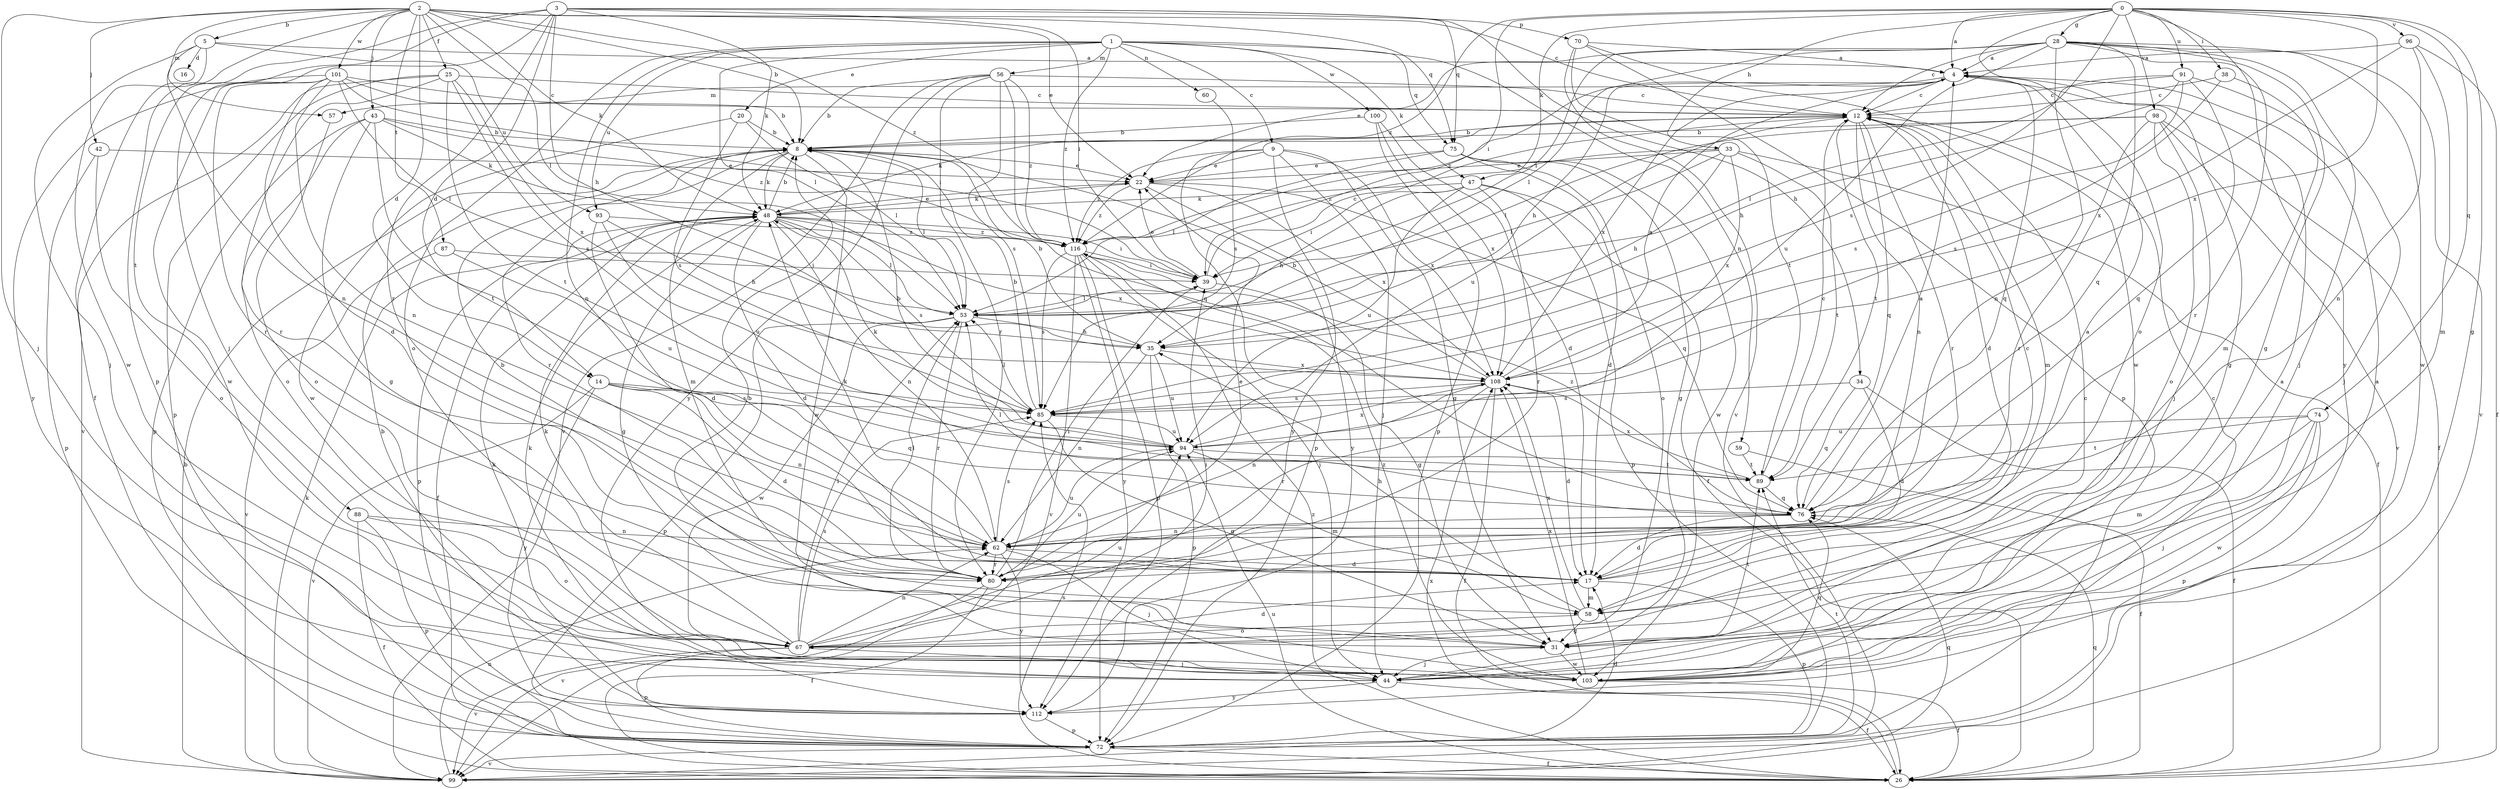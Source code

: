 strict digraph  {
0;
1;
2;
3;
4;
5;
8;
9;
12;
14;
16;
17;
20;
22;
25;
26;
28;
31;
33;
34;
35;
38;
39;
42;
43;
44;
47;
48;
53;
56;
57;
58;
59;
60;
62;
67;
70;
72;
74;
75;
76;
80;
85;
87;
88;
89;
91;
93;
94;
96;
98;
99;
100;
101;
103;
108;
112;
116;
0 -> 4  [label=a];
0 -> 28  [label=g];
0 -> 31  [label=g];
0 -> 33  [label=h];
0 -> 38  [label=i];
0 -> 39  [label=i];
0 -> 47  [label=k];
0 -> 67  [label=o];
0 -> 74  [label=q];
0 -> 85  [label=s];
0 -> 91  [label=u];
0 -> 96  [label=v];
0 -> 98  [label=v];
0 -> 108  [label=x];
0 -> 112  [label=y];
0 -> 116  [label=z];
1 -> 9  [label=c];
1 -> 20  [label=e];
1 -> 47  [label=k];
1 -> 53  [label=l];
1 -> 56  [label=m];
1 -> 59  [label=n];
1 -> 60  [label=n];
1 -> 62  [label=n];
1 -> 67  [label=o];
1 -> 75  [label=q];
1 -> 93  [label=u];
1 -> 100  [label=w];
1 -> 116  [label=z];
2 -> 5  [label=b];
2 -> 8  [label=b];
2 -> 12  [label=c];
2 -> 14  [label=d];
2 -> 22  [label=e];
2 -> 25  [label=f];
2 -> 26  [label=f];
2 -> 42  [label=j];
2 -> 43  [label=j];
2 -> 44  [label=j];
2 -> 48  [label=k];
2 -> 53  [label=l];
2 -> 57  [label=m];
2 -> 75  [label=q];
2 -> 87  [label=t];
2 -> 101  [label=w];
2 -> 116  [label=z];
3 -> 14  [label=d];
3 -> 34  [label=h];
3 -> 35  [label=h];
3 -> 39  [label=i];
3 -> 44  [label=j];
3 -> 48  [label=k];
3 -> 70  [label=p];
3 -> 72  [label=p];
3 -> 75  [label=q];
3 -> 80  [label=r];
3 -> 88  [label=t];
4 -> 12  [label=c];
4 -> 31  [label=g];
4 -> 35  [label=h];
4 -> 57  [label=m];
4 -> 76  [label=q];
4 -> 108  [label=x];
4 -> 116  [label=z];
5 -> 4  [label=a];
5 -> 16  [label=d];
5 -> 44  [label=j];
5 -> 62  [label=n];
5 -> 93  [label=u];
5 -> 103  [label=w];
8 -> 22  [label=e];
8 -> 48  [label=k];
8 -> 53  [label=l];
8 -> 58  [label=m];
8 -> 80  [label=r];
8 -> 103  [label=w];
9 -> 22  [label=e];
9 -> 31  [label=g];
9 -> 44  [label=j];
9 -> 72  [label=p];
9 -> 108  [label=x];
9 -> 112  [label=y];
9 -> 116  [label=z];
12 -> 8  [label=b];
12 -> 17  [label=d];
12 -> 48  [label=k];
12 -> 58  [label=m];
12 -> 62  [label=n];
12 -> 76  [label=q];
12 -> 80  [label=r];
12 -> 89  [label=t];
12 -> 94  [label=u];
14 -> 17  [label=d];
14 -> 62  [label=n];
14 -> 76  [label=q];
14 -> 85  [label=s];
14 -> 99  [label=v];
14 -> 112  [label=y];
17 -> 4  [label=a];
17 -> 12  [label=c];
17 -> 58  [label=m];
17 -> 72  [label=p];
20 -> 8  [label=b];
20 -> 53  [label=l];
20 -> 85  [label=s];
20 -> 103  [label=w];
22 -> 48  [label=k];
22 -> 76  [label=q];
22 -> 108  [label=x];
22 -> 112  [label=y];
22 -> 116  [label=z];
25 -> 12  [label=c];
25 -> 72  [label=p];
25 -> 80  [label=r];
25 -> 85  [label=s];
25 -> 89  [label=t];
25 -> 99  [label=v];
25 -> 108  [label=x];
26 -> 76  [label=q];
26 -> 85  [label=s];
26 -> 94  [label=u];
26 -> 108  [label=x];
26 -> 116  [label=z];
28 -> 4  [label=a];
28 -> 12  [label=c];
28 -> 22  [label=e];
28 -> 31  [label=g];
28 -> 39  [label=i];
28 -> 44  [label=j];
28 -> 53  [label=l];
28 -> 62  [label=n];
28 -> 76  [label=q];
28 -> 80  [label=r];
28 -> 94  [label=u];
28 -> 99  [label=v];
28 -> 103  [label=w];
31 -> 8  [label=b];
31 -> 44  [label=j];
31 -> 89  [label=t];
31 -> 103  [label=w];
33 -> 22  [label=e];
33 -> 26  [label=f];
33 -> 35  [label=h];
33 -> 53  [label=l];
33 -> 89  [label=t];
33 -> 108  [label=x];
33 -> 116  [label=z];
34 -> 17  [label=d];
34 -> 26  [label=f];
34 -> 76  [label=q];
34 -> 85  [label=s];
35 -> 8  [label=b];
35 -> 62  [label=n];
35 -> 72  [label=p];
35 -> 94  [label=u];
35 -> 108  [label=x];
38 -> 12  [label=c];
38 -> 58  [label=m];
38 -> 85  [label=s];
39 -> 12  [label=c];
39 -> 22  [label=e];
39 -> 31  [label=g];
39 -> 53  [label=l];
42 -> 22  [label=e];
42 -> 67  [label=o];
42 -> 72  [label=p];
43 -> 8  [label=b];
43 -> 31  [label=g];
43 -> 48  [label=k];
43 -> 67  [label=o];
43 -> 72  [label=p];
43 -> 89  [label=t];
43 -> 116  [label=z];
44 -> 4  [label=a];
44 -> 12  [label=c];
44 -> 26  [label=f];
44 -> 112  [label=y];
47 -> 26  [label=f];
47 -> 35  [label=h];
47 -> 39  [label=i];
47 -> 48  [label=k];
47 -> 72  [label=p];
47 -> 80  [label=r];
47 -> 94  [label=u];
48 -> 8  [label=b];
48 -> 17  [label=d];
48 -> 22  [label=e];
48 -> 26  [label=f];
48 -> 31  [label=g];
48 -> 39  [label=i];
48 -> 53  [label=l];
48 -> 62  [label=n];
48 -> 72  [label=p];
48 -> 85  [label=s];
48 -> 108  [label=x];
48 -> 116  [label=z];
53 -> 35  [label=h];
53 -> 72  [label=p];
53 -> 80  [label=r];
53 -> 103  [label=w];
56 -> 8  [label=b];
56 -> 12  [label=c];
56 -> 76  [label=q];
56 -> 80  [label=r];
56 -> 85  [label=s];
56 -> 99  [label=v];
56 -> 112  [label=y];
56 -> 116  [label=z];
57 -> 67  [label=o];
58 -> 31  [label=g];
58 -> 35  [label=h];
58 -> 67  [label=o];
58 -> 108  [label=x];
59 -> 26  [label=f];
59 -> 89  [label=t];
60 -> 85  [label=s];
62 -> 17  [label=d];
62 -> 44  [label=j];
62 -> 48  [label=k];
62 -> 80  [label=r];
62 -> 85  [label=s];
62 -> 94  [label=u];
62 -> 112  [label=y];
67 -> 17  [label=d];
67 -> 39  [label=i];
67 -> 44  [label=j];
67 -> 48  [label=k];
67 -> 53  [label=l];
67 -> 62  [label=n];
67 -> 72  [label=p];
67 -> 85  [label=s];
67 -> 94  [label=u];
67 -> 99  [label=v];
70 -> 4  [label=a];
70 -> 72  [label=p];
70 -> 89  [label=t];
70 -> 99  [label=v];
70 -> 103  [label=w];
72 -> 17  [label=d];
72 -> 26  [label=f];
72 -> 89  [label=t];
72 -> 99  [label=v];
74 -> 44  [label=j];
74 -> 58  [label=m];
74 -> 72  [label=p];
74 -> 89  [label=t];
74 -> 94  [label=u];
74 -> 103  [label=w];
75 -> 17  [label=d];
75 -> 22  [label=e];
75 -> 31  [label=g];
75 -> 53  [label=l];
75 -> 67  [label=o];
75 -> 103  [label=w];
76 -> 4  [label=a];
76 -> 17  [label=d];
76 -> 53  [label=l];
76 -> 62  [label=n];
76 -> 116  [label=z];
80 -> 8  [label=b];
80 -> 22  [label=e];
80 -> 26  [label=f];
80 -> 39  [label=i];
80 -> 53  [label=l];
80 -> 94  [label=u];
80 -> 99  [label=v];
85 -> 8  [label=b];
85 -> 31  [label=g];
85 -> 53  [label=l];
85 -> 94  [label=u];
87 -> 39  [label=i];
87 -> 94  [label=u];
87 -> 99  [label=v];
88 -> 26  [label=f];
88 -> 62  [label=n];
88 -> 67  [label=o];
88 -> 72  [label=p];
89 -> 12  [label=c];
89 -> 76  [label=q];
89 -> 108  [label=x];
91 -> 12  [label=c];
91 -> 35  [label=h];
91 -> 44  [label=j];
91 -> 53  [label=l];
91 -> 76  [label=q];
91 -> 85  [label=s];
93 -> 17  [label=d];
93 -> 35  [label=h];
93 -> 94  [label=u];
93 -> 116  [label=z];
94 -> 8  [label=b];
94 -> 48  [label=k];
94 -> 58  [label=m];
94 -> 89  [label=t];
94 -> 108  [label=x];
96 -> 4  [label=a];
96 -> 26  [label=f];
96 -> 58  [label=m];
96 -> 62  [label=n];
96 -> 108  [label=x];
98 -> 8  [label=b];
98 -> 26  [label=f];
98 -> 44  [label=j];
98 -> 53  [label=l];
98 -> 67  [label=o];
98 -> 80  [label=r];
98 -> 99  [label=v];
99 -> 8  [label=b];
99 -> 48  [label=k];
99 -> 62  [label=n];
99 -> 76  [label=q];
100 -> 8  [label=b];
100 -> 17  [label=d];
100 -> 72  [label=p];
100 -> 108  [label=x];
101 -> 8  [label=b];
101 -> 12  [label=c];
101 -> 17  [label=d];
101 -> 39  [label=i];
101 -> 53  [label=l];
101 -> 62  [label=n];
101 -> 80  [label=r];
101 -> 103  [label=w];
101 -> 112  [label=y];
103 -> 4  [label=a];
103 -> 12  [label=c];
103 -> 26  [label=f];
103 -> 48  [label=k];
103 -> 76  [label=q];
103 -> 108  [label=x];
103 -> 116  [label=z];
108 -> 4  [label=a];
108 -> 8  [label=b];
108 -> 17  [label=d];
108 -> 26  [label=f];
108 -> 62  [label=n];
108 -> 80  [label=r];
108 -> 85  [label=s];
112 -> 8  [label=b];
112 -> 48  [label=k];
112 -> 72  [label=p];
116 -> 39  [label=i];
116 -> 44  [label=j];
116 -> 72  [label=p];
116 -> 85  [label=s];
116 -> 99  [label=v];
116 -> 112  [label=y];
}
